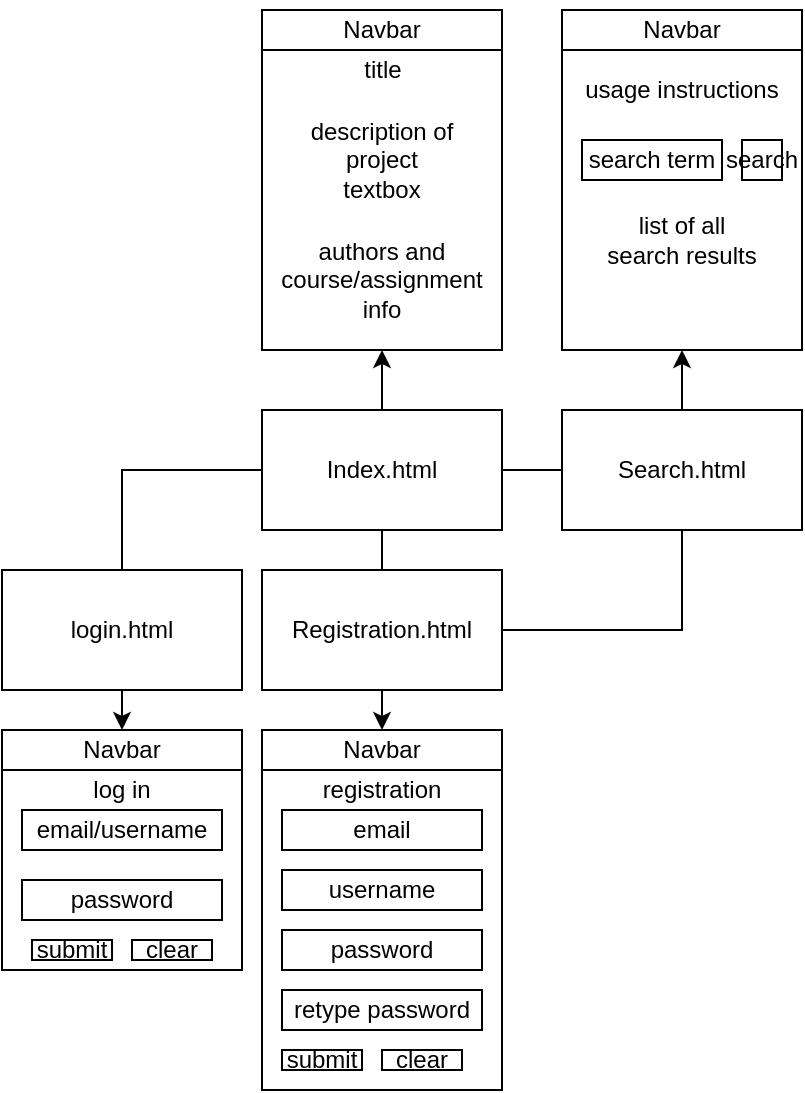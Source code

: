 <mxfile version="24.0.4" type="github">
  <diagram name="Page-1" id="eWbxNtIq62qLKC24deHO">
    <mxGraphModel dx="1426" dy="1884" grid="1" gridSize="10" guides="1" tooltips="1" connect="1" arrows="1" fold="1" page="1" pageScale="1" pageWidth="850" pageHeight="1100" math="0" shadow="0">
      <root>
        <mxCell id="0" />
        <mxCell id="1" parent="0" />
        <mxCell id="iaiC7tIjpfCrnBO4Fvts-23" style="edgeStyle=orthogonalEdgeStyle;rounded=0;orthogonalLoop=1;jettySize=auto;html=1;exitX=0.5;exitY=0;exitDx=0;exitDy=0;entryX=1;entryY=0.5;entryDx=0;entryDy=0;" parent="1" source="iaiC7tIjpfCrnBO4Fvts-1" target="iaiC7tIjpfCrnBO4Fvts-20" edge="1">
          <mxGeometry relative="1" as="geometry" />
        </mxCell>
        <mxCell id="iaiC7tIjpfCrnBO4Fvts-1" value="Index.html" style="rounded=0;whiteSpace=wrap;html=1;" parent="1" vertex="1">
          <mxGeometry x="240" y="180" width="120" height="60" as="geometry" />
        </mxCell>
        <mxCell id="iaiC7tIjpfCrnBO4Fvts-24" style="edgeStyle=orthogonalEdgeStyle;rounded=0;orthogonalLoop=1;jettySize=auto;html=1;exitX=0.5;exitY=0;exitDx=0;exitDy=0;entryX=1;entryY=0.5;entryDx=0;entryDy=0;" parent="1" source="iaiC7tIjpfCrnBO4Fvts-3" target="iaiC7tIjpfCrnBO4Fvts-19" edge="1">
          <mxGeometry relative="1" as="geometry" />
        </mxCell>
        <mxCell id="iaiC7tIjpfCrnBO4Fvts-3" value="Search.html" style="rounded=0;whiteSpace=wrap;html=1;" parent="1" vertex="1">
          <mxGeometry x="390" y="180" width="120" height="60" as="geometry" />
        </mxCell>
        <mxCell id="iaiC7tIjpfCrnBO4Fvts-22" style="edgeStyle=orthogonalEdgeStyle;rounded=0;orthogonalLoop=1;jettySize=auto;html=1;exitX=0.5;exitY=1;exitDx=0;exitDy=0;entryX=0;entryY=0.5;entryDx=0;entryDy=0;" parent="1" source="iaiC7tIjpfCrnBO4Fvts-5" target="iaiC7tIjpfCrnBO4Fvts-16" edge="1">
          <mxGeometry relative="1" as="geometry" />
        </mxCell>
        <mxCell id="iaiC7tIjpfCrnBO4Fvts-5" value="Registration.html" style="rounded=0;whiteSpace=wrap;html=1;" parent="1" vertex="1">
          <mxGeometry x="240" y="260" width="120" height="60" as="geometry" />
        </mxCell>
        <mxCell id="iaiC7tIjpfCrnBO4Fvts-8" value="" style="endArrow=none;html=1;rounded=0;entryX=1;entryY=0.5;entryDx=0;entryDy=0;exitX=0.5;exitY=1;exitDx=0;exitDy=0;" parent="1" source="iaiC7tIjpfCrnBO4Fvts-3" target="iaiC7tIjpfCrnBO4Fvts-5" edge="1">
          <mxGeometry width="50" height="50" relative="1" as="geometry">
            <mxPoint x="470" y="250" as="sourcePoint" />
            <mxPoint x="450" y="380" as="targetPoint" />
            <Array as="points">
              <mxPoint x="450" y="290" />
            </Array>
          </mxGeometry>
        </mxCell>
        <mxCell id="iaiC7tIjpfCrnBO4Fvts-11" value="" style="endArrow=none;html=1;rounded=0;exitX=1;exitY=0.5;exitDx=0;exitDy=0;entryX=0;entryY=0.5;entryDx=0;entryDy=0;" parent="1" source="iaiC7tIjpfCrnBO4Fvts-1" target="iaiC7tIjpfCrnBO4Fvts-3" edge="1">
          <mxGeometry width="50" height="50" relative="1" as="geometry">
            <mxPoint x="400" y="430" as="sourcePoint" />
            <mxPoint x="450" y="380" as="targetPoint" />
          </mxGeometry>
        </mxCell>
        <mxCell id="iaiC7tIjpfCrnBO4Fvts-14" value="" style="endArrow=none;html=1;rounded=0;exitX=0.5;exitY=1;exitDx=0;exitDy=0;" parent="1" source="iaiC7tIjpfCrnBO4Fvts-1" target="iaiC7tIjpfCrnBO4Fvts-5" edge="1">
          <mxGeometry width="50" height="50" relative="1" as="geometry">
            <mxPoint x="400" y="430" as="sourcePoint" />
            <mxPoint x="450" y="380" as="targetPoint" />
          </mxGeometry>
        </mxCell>
        <mxCell id="iaiC7tIjpfCrnBO4Fvts-16" value="" style="rounded=0;whiteSpace=wrap;html=1;direction=south;" parent="1" vertex="1">
          <mxGeometry x="240" y="340" width="120" height="180" as="geometry" />
        </mxCell>
        <mxCell id="iaiC7tIjpfCrnBO4Fvts-19" value="" style="rounded=0;whiteSpace=wrap;html=1;direction=south;" parent="1" vertex="1">
          <mxGeometry x="390" y="-20" width="120" height="170" as="geometry" />
        </mxCell>
        <mxCell id="iaiC7tIjpfCrnBO4Fvts-20" value="" style="rounded=0;whiteSpace=wrap;html=1;direction=south;" parent="1" vertex="1">
          <mxGeometry x="240" y="-20" width="120" height="170" as="geometry" />
        </mxCell>
        <mxCell id="iaiC7tIjpfCrnBO4Fvts-26" value="" style="rounded=0;whiteSpace=wrap;html=1;" parent="1" vertex="1">
          <mxGeometry x="240" y="340" width="120" height="20" as="geometry" />
        </mxCell>
        <mxCell id="iaiC7tIjpfCrnBO4Fvts-27" value="" style="rounded=0;whiteSpace=wrap;html=1;" parent="1" vertex="1">
          <mxGeometry x="390" y="-20" width="120" height="20" as="geometry" />
        </mxCell>
        <mxCell id="iaiC7tIjpfCrnBO4Fvts-28" value="" style="rounded=0;whiteSpace=wrap;html=1;" parent="1" vertex="1">
          <mxGeometry x="240" y="-20" width="120" height="20" as="geometry" />
        </mxCell>
        <mxCell id="iaiC7tIjpfCrnBO4Fvts-30" value="Navbar" style="text;html=1;align=center;verticalAlign=middle;whiteSpace=wrap;rounded=0;" parent="1" vertex="1">
          <mxGeometry x="420" y="-25" width="60" height="30" as="geometry" />
        </mxCell>
        <mxCell id="iaiC7tIjpfCrnBO4Fvts-31" value="Navbar" style="text;html=1;align=center;verticalAlign=middle;whiteSpace=wrap;rounded=0;" parent="1" vertex="1">
          <mxGeometry x="270" y="-25" width="60" height="30" as="geometry" />
        </mxCell>
        <mxCell id="iaiC7tIjpfCrnBO4Fvts-32" value="Navbar" style="text;html=1;align=center;verticalAlign=middle;whiteSpace=wrap;rounded=0;" parent="1" vertex="1">
          <mxGeometry x="270" y="335" width="60" height="30" as="geometry" />
        </mxCell>
        <mxCell id="iaiC7tIjpfCrnBO4Fvts-33" value="registration" style="text;html=1;align=center;verticalAlign=middle;whiteSpace=wrap;rounded=0;" parent="1" vertex="1">
          <mxGeometry x="255" y="350" width="90" height="40" as="geometry" />
        </mxCell>
        <mxCell id="iaiC7tIjpfCrnBO4Fvts-34" value="" style="rounded=0;whiteSpace=wrap;html=1;" parent="1" vertex="1">
          <mxGeometry x="250" y="380" width="100" height="20" as="geometry" />
        </mxCell>
        <mxCell id="iaiC7tIjpfCrnBO4Fvts-35" value="" style="rounded=0;whiteSpace=wrap;html=1;" parent="1" vertex="1">
          <mxGeometry x="250" y="410" width="100" height="20" as="geometry" />
        </mxCell>
        <mxCell id="iaiC7tIjpfCrnBO4Fvts-36" value="" style="rounded=0;whiteSpace=wrap;html=1;" parent="1" vertex="1">
          <mxGeometry x="250" y="440" width="100" height="20" as="geometry" />
        </mxCell>
        <mxCell id="iaiC7tIjpfCrnBO4Fvts-37" value="" style="rounded=0;whiteSpace=wrap;html=1;" parent="1" vertex="1">
          <mxGeometry x="250" y="470" width="100" height="20" as="geometry" />
        </mxCell>
        <mxCell id="iaiC7tIjpfCrnBO4Fvts-39" value="" style="rounded=0;whiteSpace=wrap;html=1;" parent="1" vertex="1">
          <mxGeometry x="250" y="500" width="40" height="10" as="geometry" />
        </mxCell>
        <mxCell id="iaiC7tIjpfCrnBO4Fvts-41" value="" style="rounded=0;whiteSpace=wrap;html=1;" parent="1" vertex="1">
          <mxGeometry x="300" y="500" width="40" height="10" as="geometry" />
        </mxCell>
        <mxCell id="iaiC7tIjpfCrnBO4Fvts-42" value="email" style="text;html=1;align=center;verticalAlign=middle;whiteSpace=wrap;rounded=0;" parent="1" vertex="1">
          <mxGeometry x="270" y="375" width="60" height="30" as="geometry" />
        </mxCell>
        <mxCell id="iaiC7tIjpfCrnBO4Fvts-43" value="username" style="text;html=1;align=center;verticalAlign=middle;whiteSpace=wrap;rounded=0;" parent="1" vertex="1">
          <mxGeometry x="270" y="405" width="60" height="30" as="geometry" />
        </mxCell>
        <mxCell id="iaiC7tIjpfCrnBO4Fvts-44" value="password" style="text;html=1;align=center;verticalAlign=middle;whiteSpace=wrap;rounded=0;" parent="1" vertex="1">
          <mxGeometry x="270" y="435" width="60" height="30" as="geometry" />
        </mxCell>
        <mxCell id="iaiC7tIjpfCrnBO4Fvts-45" value="clear" style="text;html=1;align=center;verticalAlign=middle;whiteSpace=wrap;rounded=0;" parent="1" vertex="1">
          <mxGeometry x="290" y="490" width="60" height="30" as="geometry" />
        </mxCell>
        <mxCell id="iaiC7tIjpfCrnBO4Fvts-46" value="retype password" style="text;html=1;align=center;verticalAlign=middle;whiteSpace=wrap;rounded=0;" parent="1" vertex="1">
          <mxGeometry x="250" y="465" width="100" height="30" as="geometry" />
        </mxCell>
        <mxCell id="iaiC7tIjpfCrnBO4Fvts-47" value="submit" style="text;html=1;align=center;verticalAlign=middle;whiteSpace=wrap;rounded=0;" parent="1" vertex="1">
          <mxGeometry x="240" y="490" width="60" height="30" as="geometry" />
        </mxCell>
        <mxCell id="iaiC7tIjpfCrnBO4Fvts-48" value="title" style="text;html=1;align=center;verticalAlign=middle;whiteSpace=wrap;rounded=0;" parent="1" vertex="1">
          <mxGeometry x="242.5" y="-10" width="115" height="40" as="geometry" />
        </mxCell>
        <mxCell id="iaiC7tIjpfCrnBO4Fvts-54" value="description of project textbox" style="text;html=1;align=center;verticalAlign=middle;whiteSpace=wrap;rounded=0;" parent="1" vertex="1">
          <mxGeometry x="260" y="30" width="80" height="50" as="geometry" />
        </mxCell>
        <mxCell id="iaiC7tIjpfCrnBO4Fvts-55" value="authors and course/assignment info" style="text;html=1;align=center;verticalAlign=middle;whiteSpace=wrap;rounded=0;" parent="1" vertex="1">
          <mxGeometry x="270" y="90" width="60" height="50" as="geometry" />
        </mxCell>
        <mxCell id="iaiC7tIjpfCrnBO4Fvts-56" value="" style="rounded=0;whiteSpace=wrap;html=1;" parent="1" vertex="1">
          <mxGeometry x="400" y="45" width="70" height="20" as="geometry" />
        </mxCell>
        <mxCell id="iaiC7tIjpfCrnBO4Fvts-57" value="list of all search results" style="text;html=1;align=center;verticalAlign=middle;whiteSpace=wrap;rounded=0;" parent="1" vertex="1">
          <mxGeometry x="410" y="70" width="80" height="50" as="geometry" />
        </mxCell>
        <mxCell id="iaiC7tIjpfCrnBO4Fvts-58" value="" style="rounded=0;whiteSpace=wrap;html=1;" parent="1" vertex="1">
          <mxGeometry x="480" y="45" width="20" height="20" as="geometry" />
        </mxCell>
        <mxCell id="iaiC7tIjpfCrnBO4Fvts-59" value="search term" style="text;html=1;align=center;verticalAlign=middle;whiteSpace=wrap;rounded=0;" parent="1" vertex="1">
          <mxGeometry x="400" y="40" width="70" height="30" as="geometry" />
        </mxCell>
        <mxCell id="iaiC7tIjpfCrnBO4Fvts-61" value="search" style="text;html=1;align=center;verticalAlign=middle;whiteSpace=wrap;rounded=0;" parent="1" vertex="1">
          <mxGeometry x="475" y="45" width="30" height="20" as="geometry" />
        </mxCell>
        <mxCell id="iaiC7tIjpfCrnBO4Fvts-63" value="usage instructions" style="text;html=1;align=center;verticalAlign=middle;whiteSpace=wrap;rounded=0;" parent="1" vertex="1">
          <mxGeometry x="400" y="5" width="100" height="30" as="geometry" />
        </mxCell>
        <mxCell id="y6UNJ80as3nLDvRm8NG9-18" style="edgeStyle=orthogonalEdgeStyle;rounded=0;orthogonalLoop=1;jettySize=auto;html=1;entryX=0;entryY=0.5;entryDx=0;entryDy=0;exitX=0;exitY=0.5;exitDx=0;exitDy=0;" edge="1" parent="1" target="y6UNJ80as3nLDvRm8NG9-19" source="iaiC7tIjpfCrnBO4Fvts-1">
          <mxGeometry relative="1" as="geometry">
            <mxPoint x="170" y="340" as="sourcePoint" />
          </mxGeometry>
        </mxCell>
        <mxCell id="y6UNJ80as3nLDvRm8NG9-19" value="" style="rounded=0;whiteSpace=wrap;html=1;direction=south;" vertex="1" parent="1">
          <mxGeometry x="110" y="340" width="120" height="120" as="geometry" />
        </mxCell>
        <mxCell id="y6UNJ80as3nLDvRm8NG9-20" value="" style="rounded=0;whiteSpace=wrap;html=1;" vertex="1" parent="1">
          <mxGeometry x="110" y="340" width="120" height="20" as="geometry" />
        </mxCell>
        <mxCell id="y6UNJ80as3nLDvRm8NG9-21" value="Navbar" style="text;html=1;align=center;verticalAlign=middle;whiteSpace=wrap;rounded=0;" vertex="1" parent="1">
          <mxGeometry x="140" y="335" width="60" height="30" as="geometry" />
        </mxCell>
        <mxCell id="y6UNJ80as3nLDvRm8NG9-22" value="log in" style="text;html=1;align=center;verticalAlign=middle;whiteSpace=wrap;rounded=0;" vertex="1" parent="1">
          <mxGeometry x="125" y="350" width="90" height="40" as="geometry" />
        </mxCell>
        <mxCell id="y6UNJ80as3nLDvRm8NG9-23" value="" style="rounded=0;whiteSpace=wrap;html=1;" vertex="1" parent="1">
          <mxGeometry x="120" y="380" width="100" height="20" as="geometry" />
        </mxCell>
        <mxCell id="y6UNJ80as3nLDvRm8NG9-25" value="" style="rounded=0;whiteSpace=wrap;html=1;" vertex="1" parent="1">
          <mxGeometry x="120" y="415" width="100" height="20" as="geometry" />
        </mxCell>
        <mxCell id="y6UNJ80as3nLDvRm8NG9-27" value="" style="rounded=0;whiteSpace=wrap;html=1;" vertex="1" parent="1">
          <mxGeometry x="125" y="445" width="40" height="10" as="geometry" />
        </mxCell>
        <mxCell id="y6UNJ80as3nLDvRm8NG9-28" value="" style="rounded=0;whiteSpace=wrap;html=1;" vertex="1" parent="1">
          <mxGeometry x="175" y="445" width="40" height="10" as="geometry" />
        </mxCell>
        <mxCell id="y6UNJ80as3nLDvRm8NG9-29" value="email/username" style="text;html=1;align=center;verticalAlign=middle;whiteSpace=wrap;rounded=0;" vertex="1" parent="1">
          <mxGeometry x="120" y="375" width="100" height="30" as="geometry" />
        </mxCell>
        <mxCell id="y6UNJ80as3nLDvRm8NG9-31" value="password" style="text;html=1;align=center;verticalAlign=middle;whiteSpace=wrap;rounded=0;" vertex="1" parent="1">
          <mxGeometry x="140" y="410" width="60" height="30" as="geometry" />
        </mxCell>
        <mxCell id="y6UNJ80as3nLDvRm8NG9-32" value="clear" style="text;html=1;align=center;verticalAlign=middle;whiteSpace=wrap;rounded=0;" vertex="1" parent="1">
          <mxGeometry x="165" y="435" width="60" height="30" as="geometry" />
        </mxCell>
        <mxCell id="y6UNJ80as3nLDvRm8NG9-34" value="submit" style="text;html=1;align=center;verticalAlign=middle;whiteSpace=wrap;rounded=0;" vertex="1" parent="1">
          <mxGeometry x="115" y="435" width="60" height="30" as="geometry" />
        </mxCell>
        <mxCell id="y6UNJ80as3nLDvRm8NG9-36" style="edgeStyle=orthogonalEdgeStyle;rounded=0;orthogonalLoop=1;jettySize=auto;html=1;exitX=1;exitY=0.5;exitDx=0;exitDy=0;" edge="1" parent="1" source="y6UNJ80as3nLDvRm8NG9-19" target="y6UNJ80as3nLDvRm8NG9-19">
          <mxGeometry relative="1" as="geometry" />
        </mxCell>
        <mxCell id="y6UNJ80as3nLDvRm8NG9-37" style="edgeStyle=orthogonalEdgeStyle;rounded=0;orthogonalLoop=1;jettySize=auto;html=1;exitX=1;exitY=0.5;exitDx=0;exitDy=0;" edge="1" parent="1" source="y6UNJ80as3nLDvRm8NG9-19" target="y6UNJ80as3nLDvRm8NG9-19">
          <mxGeometry relative="1" as="geometry" />
        </mxCell>
        <mxCell id="y6UNJ80as3nLDvRm8NG9-38" value="login.html" style="rounded=0;whiteSpace=wrap;html=1;" vertex="1" parent="1">
          <mxGeometry x="110" y="260" width="120" height="60" as="geometry" />
        </mxCell>
      </root>
    </mxGraphModel>
  </diagram>
</mxfile>
